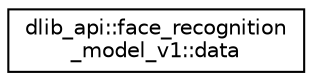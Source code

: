 digraph "Graphical Class Hierarchy"
{
 // LATEX_PDF_SIZE
  edge [fontname="Helvetica",fontsize="10",labelfontname="Helvetica",labelfontsize="10"];
  node [fontname="Helvetica",fontsize="10",shape=record];
  rankdir="LR";
  Node0 [label="dlib_api::face_recognition\l_model_v1::data",height=0.2,width=0.4,color="black", fillcolor="white", style="filled",URL="$structdlib__api_1_1face__recognition__model__v1_1_1data.html",tooltip=" "];
}

